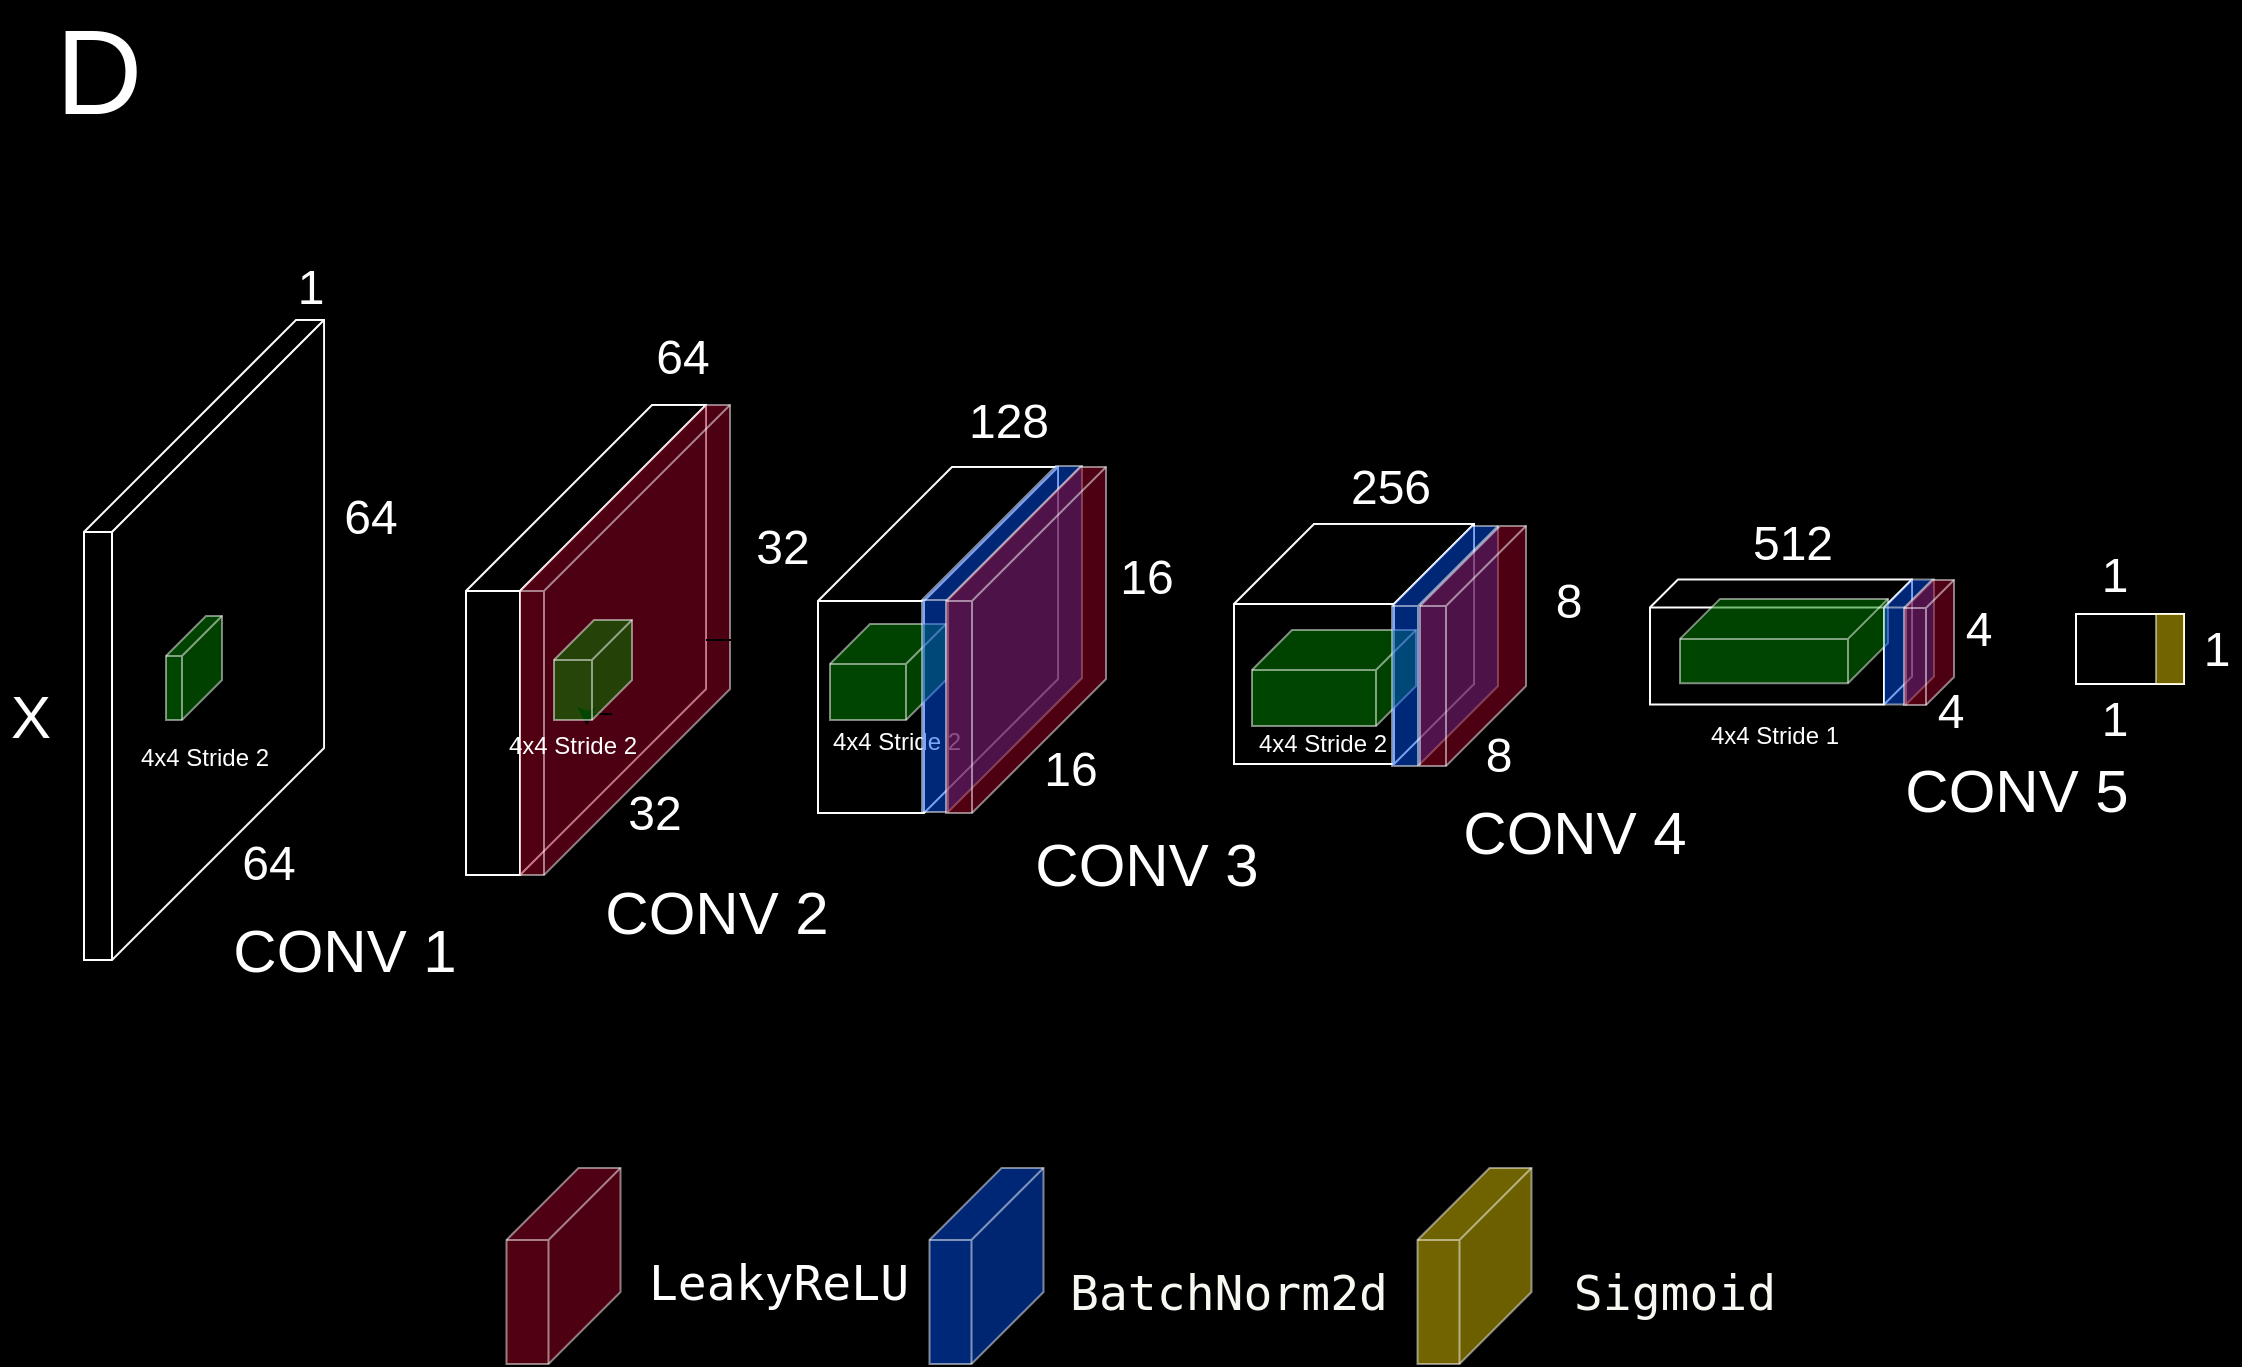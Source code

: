 <mxfile version="14.6.11" type="github">
  <diagram id="aw4TtTJ2CJ5YBK6EC5cA" name="第 1 页">
    <mxGraphModel dx="1389" dy="840" grid="0" gridSize="10" guides="1" tooltips="1" connect="1" arrows="1" fold="1" page="1" pageScale="1" pageWidth="1169" pageHeight="827" background="#000000" math="0" shadow="0">
      <root>
        <mxCell id="0" />
        <mxCell id="1" parent="0" />
        <mxCell id="WMnvuN_LtXJiwmp-fKAC-5" value="" style="shape=cube;whiteSpace=wrap;html=1;boundedLbl=1;backgroundOutline=1;darkOpacity=0.05;darkOpacity2=0.1;size=93;flipH=1;fillColor=none;strokeColor=#FFFFFF;" parent="1" vertex="1">
          <mxGeometry x="265" y="249.5" width="120" height="235" as="geometry" />
        </mxCell>
        <mxCell id="WMnvuN_LtXJiwmp-fKAC-67" value="" style="shape=cube;whiteSpace=wrap;html=1;boundedLbl=1;backgroundOutline=1;darkOpacity=0.05;darkOpacity2=0.1;size=93;flipH=1;fillColor=#a20025;opacity=50;fontColor=#ffffff;strokeColor=#FFFFFF;" parent="1" vertex="1">
          <mxGeometry x="292" y="249.5" width="105" height="235" as="geometry" />
        </mxCell>
        <mxCell id="WMnvuN_LtXJiwmp-fKAC-4" value="" style="shape=cube;whiteSpace=wrap;html=1;boundedLbl=1;backgroundOutline=1;darkOpacity=0.05;darkOpacity2=0.1;size=106;flipH=1;fillColor=none;strokeColor=#FFFFFF;" parent="1" vertex="1">
          <mxGeometry x="74" y="207" width="120" height="320" as="geometry" />
        </mxCell>
        <mxCell id="WMnvuN_LtXJiwmp-fKAC-7" value="" style="edgeStyle=orthogonalEdgeStyle;rounded=0;orthogonalLoop=1;jettySize=auto;html=1;" parent="1" source="WMnvuN_LtXJiwmp-fKAC-5" target="WMnvuN_LtXJiwmp-fKAC-6" edge="1">
          <mxGeometry relative="1" as="geometry" />
        </mxCell>
        <mxCell id="WMnvuN_LtXJiwmp-fKAC-6" value="" style="shape=cube;whiteSpace=wrap;html=1;boundedLbl=1;backgroundOutline=1;darkOpacity=0.05;darkOpacity2=0.1;size=67;flipH=1;fillColor=none;strokeColor=#FFFFFF;" parent="1" vertex="1">
          <mxGeometry x="441" y="280.5" width="120" height="173" as="geometry" />
        </mxCell>
        <mxCell id="WMnvuN_LtXJiwmp-fKAC-8" value="" style="shape=cube;whiteSpace=wrap;html=1;boundedLbl=1;backgroundOutline=1;darkOpacity=0.05;darkOpacity2=0.1;size=40;flipH=1;fillColor=none;strokeColor=#FFFFFF;" parent="1" vertex="1">
          <mxGeometry x="649" y="309" width="120" height="120" as="geometry" />
        </mxCell>
        <mxCell id="WMnvuN_LtXJiwmp-fKAC-28" value="" style="edgeStyle=orthogonalEdgeStyle;rounded=0;orthogonalLoop=1;jettySize=auto;html=1;" parent="1" target="WMnvuN_LtXJiwmp-fKAC-27" edge="1">
          <mxGeometry relative="1" as="geometry">
            <mxPoint x="927.471" y="336.75" as="sourcePoint" />
          </mxGeometry>
        </mxCell>
        <mxCell id="WMnvuN_LtXJiwmp-fKAC-9" value="" style="shape=cube;whiteSpace=wrap;html=1;boundedLbl=1;backgroundOutline=1;darkOpacity=0.05;darkOpacity2=0.1;size=14;flipH=1;fillColor=none;strokeColor=#FFFFFF;" parent="1" vertex="1">
          <mxGeometry x="857" y="336.75" width="131" height="62.5" as="geometry" />
        </mxCell>
        <mxCell id="WMnvuN_LtXJiwmp-fKAC-31" style="edgeStyle=orthogonalEdgeStyle;rounded=0;orthogonalLoop=1;jettySize=auto;html=1;exitX=0.5;exitY=1;exitDx=0;exitDy=0;" parent="1" edge="1">
          <mxGeometry relative="1" as="geometry">
            <mxPoint x="1120.571" y="384" as="targetPoint" />
            <mxPoint x="1087" y="384.5" as="sourcePoint" />
          </mxGeometry>
        </mxCell>
        <mxCell id="WMnvuN_LtXJiwmp-fKAC-15" value="&lt;font color=&quot;#ffffff&quot; style=&quot;font-size: 24px&quot;&gt;64&lt;/font&gt;" style="text;html=1;align=center;verticalAlign=middle;resizable=0;points=[];autosize=1;" parent="1" vertex="1">
          <mxGeometry x="148" y="468" width="36" height="22" as="geometry" />
        </mxCell>
        <mxCell id="WMnvuN_LtXJiwmp-fKAC-16" value="&lt;font color=&quot;#ffffff&quot; style=&quot;font-size: 24px&quot;&gt;64&lt;/font&gt;" style="text;html=1;align=center;verticalAlign=middle;resizable=0;points=[];autosize=1;" parent="1" vertex="1">
          <mxGeometry x="199" y="295" width="36" height="22" as="geometry" />
        </mxCell>
        <mxCell id="WMnvuN_LtXJiwmp-fKAC-17" value="&lt;font color=&quot;#ffffff&quot; style=&quot;font-size: 24px&quot;&gt;1&lt;/font&gt;" style="text;html=1;align=center;verticalAlign=middle;resizable=0;points=[];autosize=1;" parent="1" vertex="1">
          <mxGeometry x="175" y="180" width="24" height="22" as="geometry" />
        </mxCell>
        <mxCell id="WMnvuN_LtXJiwmp-fKAC-18" value="&lt;font color=&quot;#ffffff&quot; style=&quot;font-size: 24px&quot;&gt;32&lt;/font&gt;" style="text;html=1;align=center;verticalAlign=middle;resizable=0;points=[];autosize=1;" parent="1" vertex="1">
          <mxGeometry x="341" y="443" width="36" height="22" as="geometry" />
        </mxCell>
        <mxCell id="WMnvuN_LtXJiwmp-fKAC-19" value="&lt;font color=&quot;#ffffff&quot; style=&quot;font-size: 24px&quot;&gt;32&lt;/font&gt;" style="text;html=1;align=center;verticalAlign=middle;resizable=0;points=[];autosize=1;" parent="1" vertex="1">
          <mxGeometry x="405" y="310" width="36" height="22" as="geometry" />
        </mxCell>
        <mxCell id="WMnvuN_LtXJiwmp-fKAC-20" value="&lt;font color=&quot;#ffffff&quot; style=&quot;font-size: 24px&quot;&gt;64&lt;/font&gt;" style="text;html=1;align=center;verticalAlign=middle;resizable=0;points=[];autosize=1;" parent="1" vertex="1">
          <mxGeometry x="355" y="215" width="36" height="22" as="geometry" />
        </mxCell>
        <mxCell id="WMnvuN_LtXJiwmp-fKAC-21" value="&lt;font color=&quot;#ffffff&quot; style=&quot;font-size: 24px&quot;&gt;16&lt;/font&gt;" style="text;html=1;align=center;verticalAlign=middle;resizable=0;points=[];autosize=1;" parent="1" vertex="1">
          <mxGeometry x="549" y="421" width="36" height="22" as="geometry" />
        </mxCell>
        <mxCell id="WMnvuN_LtXJiwmp-fKAC-22" value="&lt;span style=&quot;color: rgb(255 , 255 , 255) ; font-size: 24px&quot;&gt;16&lt;/span&gt;" style="text;html=1;align=center;verticalAlign=middle;resizable=0;points=[];autosize=1;" parent="1" vertex="1">
          <mxGeometry x="587" y="325.44" width="36" height="22" as="geometry" />
        </mxCell>
        <mxCell id="WMnvuN_LtXJiwmp-fKAC-23" value="&lt;span style=&quot;color: rgb(255 , 255 , 255) ; font-size: 24px&quot;&gt;128&lt;/span&gt;" style="text;html=1;align=center;verticalAlign=middle;resizable=0;points=[];autosize=1;" parent="1" vertex="1">
          <mxGeometry x="511" y="247" width="50" height="22" as="geometry" />
        </mxCell>
        <mxCell id="WMnvuN_LtXJiwmp-fKAC-24" value="&lt;span style=&quot;color: rgb(255 , 255 , 255) ; font-size: 24px&quot;&gt;8&lt;/span&gt;" style="text;html=1;align=center;verticalAlign=middle;resizable=0;points=[];autosize=1;" parent="1" vertex="1">
          <mxGeometry x="769" y="414" width="24" height="22" as="geometry" />
        </mxCell>
        <mxCell id="WMnvuN_LtXJiwmp-fKAC-25" value="&lt;span style=&quot;color: rgb(255 , 255 , 255) ; font-size: 24px&quot;&gt;8&lt;/span&gt;" style="text;html=1;align=center;verticalAlign=middle;resizable=0;points=[];autosize=1;" parent="1" vertex="1">
          <mxGeometry x="804" y="336.75" width="24" height="22" as="geometry" />
        </mxCell>
        <mxCell id="WMnvuN_LtXJiwmp-fKAC-26" value="&lt;span style=&quot;color: rgb(255 , 255 , 255) ; font-size: 24px&quot;&gt;256&lt;/span&gt;" style="text;html=1;align=center;verticalAlign=middle;resizable=0;points=[];autosize=1;" parent="1" vertex="1">
          <mxGeometry x="702" y="280" width="50" height="22" as="geometry" />
        </mxCell>
        <mxCell id="WMnvuN_LtXJiwmp-fKAC-27" value="&lt;span style=&quot;color: rgb(255 , 255 , 255) ; font-size: 24px&quot;&gt;512&lt;/span&gt;" style="text;html=1;align=center;verticalAlign=middle;resizable=0;points=[];autosize=1;" parent="1" vertex="1">
          <mxGeometry x="902.5" y="308" width="50" height="22" as="geometry" />
        </mxCell>
        <mxCell id="WMnvuN_LtXJiwmp-fKAC-29" value="&lt;span style=&quot;color: rgb(255 , 255 , 255) ; font-size: 24px&quot;&gt;4&lt;/span&gt;" style="text;html=1;align=center;verticalAlign=middle;resizable=0;points=[];autosize=1;" parent="1" vertex="1">
          <mxGeometry x="995" y="392" width="24" height="22" as="geometry" />
        </mxCell>
        <mxCell id="WMnvuN_LtXJiwmp-fKAC-30" value="&lt;span style=&quot;color: rgb(255 , 255 , 255) ; font-size: 24px&quot;&gt;4&lt;/span&gt;" style="text;html=1;align=center;verticalAlign=middle;resizable=0;points=[];autosize=1;" parent="1" vertex="1">
          <mxGeometry x="1009" y="351" width="24" height="22" as="geometry" />
        </mxCell>
        <mxCell id="WMnvuN_LtXJiwmp-fKAC-32" value="&lt;span style=&quot;color: rgb(255 , 255 , 255) ; font-size: 24px&quot;&gt;1&lt;/span&gt;" style="text;html=1;align=center;verticalAlign=middle;resizable=0;points=[];autosize=1;" parent="1" vertex="1">
          <mxGeometry x="1077" y="324.44" width="24" height="22" as="geometry" />
        </mxCell>
        <mxCell id="WMnvuN_LtXJiwmp-fKAC-33" value="&lt;span style=&quot;color: rgb(255 , 255 , 255) ; font-size: 24px&quot;&gt;1&lt;/span&gt;" style="text;html=1;align=center;verticalAlign=middle;resizable=0;points=[];autosize=1;" parent="1" vertex="1">
          <mxGeometry x="1128" y="360.5" width="24" height="22" as="geometry" />
        </mxCell>
        <mxCell id="WMnvuN_LtXJiwmp-fKAC-41" style="edgeStyle=orthogonalEdgeStyle;rounded=0;orthogonalLoop=1;jettySize=auto;html=1;exitX=0;exitY=0;exitDx=10;exitDy=47;exitPerimeter=0;fontColor=#FFFFFF;" parent="1" source="WMnvuN_LtXJiwmp-fKAC-34" edge="1">
          <mxGeometry relative="1" as="geometry">
            <mxPoint x="325.429" y="409.714" as="targetPoint" />
          </mxGeometry>
        </mxCell>
        <mxCell id="WMnvuN_LtXJiwmp-fKAC-34" value="" style="shape=cube;whiteSpace=wrap;html=1;boundedLbl=1;backgroundOutline=1;darkOpacity=0.05;darkOpacity2=0.1;comic=0;fillColor=#008a00;flipH=1;opacity=50;fontColor=#ffffff;strokeColor=#FFFFFF;" parent="1" vertex="1">
          <mxGeometry x="309" y="357" width="39" height="50" as="geometry" />
        </mxCell>
        <mxCell id="WMnvuN_LtXJiwmp-fKAC-37" value="4x4 Stride 2&lt;br&gt;" style="text;html=1;strokeColor=none;fillColor=none;align=center;verticalAlign=middle;whiteSpace=wrap;rounded=0;comic=0;fontColor=#FFFFFF;" parent="1" vertex="1">
          <mxGeometry x="279" y="410" width="79" height="20" as="geometry" />
        </mxCell>
        <mxCell id="WMnvuN_LtXJiwmp-fKAC-46" style="edgeStyle=orthogonalEdgeStyle;rounded=0;orthogonalLoop=1;jettySize=auto;html=1;exitX=0;exitY=0;exitDx=10;exitDy=47;exitPerimeter=0;fontColor=#FFFFFF;" parent="1" source="WMnvuN_LtXJiwmp-fKAC-47" edge="1">
          <mxGeometry relative="1" as="geometry">
            <mxPoint x="129.429" y="409.714" as="targetPoint" />
          </mxGeometry>
        </mxCell>
        <mxCell id="WMnvuN_LtXJiwmp-fKAC-47" value="" style="shape=cube;whiteSpace=wrap;html=1;boundedLbl=1;backgroundOutline=1;darkOpacity=0.05;darkOpacity2=0.1;comic=0;fillColor=#008a00;flipH=1;opacity=50;fontColor=#ffffff;strokeColor=#FFFFFF;" parent="1" vertex="1">
          <mxGeometry x="115" y="355" width="28" height="52" as="geometry" />
        </mxCell>
        <mxCell id="WMnvuN_LtXJiwmp-fKAC-48" value="4x4 Stride 2&lt;br&gt;" style="text;html=1;strokeColor=none;fillColor=none;align=center;verticalAlign=middle;whiteSpace=wrap;rounded=0;comic=0;fontColor=#FFFFFF;" parent="1" vertex="1">
          <mxGeometry x="94.5" y="416" width="79" height="20" as="geometry" />
        </mxCell>
        <mxCell id="WMnvuN_LtXJiwmp-fKAC-49" style="edgeStyle=orthogonalEdgeStyle;rounded=0;orthogonalLoop=1;jettySize=auto;html=1;exitX=0;exitY=0;exitDx=10;exitDy=47;exitPerimeter=0;fontColor=#FFFFFF;" parent="1" source="WMnvuN_LtXJiwmp-fKAC-50" edge="1">
          <mxGeometry relative="1" as="geometry">
            <mxPoint x="504.429" y="409.714" as="targetPoint" />
          </mxGeometry>
        </mxCell>
        <mxCell id="WMnvuN_LtXJiwmp-fKAC-50" value="" style="shape=cube;whiteSpace=wrap;html=1;boundedLbl=1;backgroundOutline=1;darkOpacity=0.05;darkOpacity2=0.1;comic=0;fillColor=#008a00;flipH=1;opacity=50;fontColor=#ffffff;strokeColor=#FFFFFF;" parent="1" vertex="1">
          <mxGeometry x="447" y="359" width="58" height="48" as="geometry" />
        </mxCell>
        <mxCell id="WMnvuN_LtXJiwmp-fKAC-51" value="4x4 Stride 2&lt;br&gt;" style="text;html=1;strokeColor=none;fillColor=none;align=center;verticalAlign=middle;whiteSpace=wrap;rounded=0;comic=0;fontColor=#FFFFFF;" parent="1" vertex="1">
          <mxGeometry x="441" y="408" width="79" height="20" as="geometry" />
        </mxCell>
        <mxCell id="WMnvuN_LtXJiwmp-fKAC-55" value="" style="shape=cube;whiteSpace=wrap;html=1;boundedLbl=1;backgroundOutline=1;darkOpacity=0.05;darkOpacity2=0.1;comic=0;fillColor=#008a00;flipH=1;opacity=50;fontColor=#ffffff;strokeColor=#FFFFFF;" parent="1" vertex="1">
          <mxGeometry x="658" y="362" width="82" height="48" as="geometry" />
        </mxCell>
        <mxCell id="WMnvuN_LtXJiwmp-fKAC-56" value="4x4 Stride 2&lt;br&gt;" style="text;html=1;strokeColor=none;fillColor=none;align=center;verticalAlign=middle;whiteSpace=wrap;rounded=0;comic=0;fontColor=#FFFFFF;" parent="1" vertex="1">
          <mxGeometry x="654" y="409" width="79" height="20" as="geometry" />
        </mxCell>
        <mxCell id="WMnvuN_LtXJiwmp-fKAC-59" value="" style="shape=cube;whiteSpace=wrap;html=1;boundedLbl=1;backgroundOutline=1;darkOpacity=0.05;darkOpacity2=0.1;comic=0;fillColor=#008a00;flipH=1;opacity=50;fontColor=#ffffff;strokeColor=#FFFFFF;" parent="1" vertex="1">
          <mxGeometry x="872" y="346.44" width="104" height="42.13" as="geometry" />
        </mxCell>
        <mxCell id="WMnvuN_LtXJiwmp-fKAC-60" value="4x4 Stride 1" style="text;html=1;strokeColor=none;fillColor=none;align=center;verticalAlign=middle;whiteSpace=wrap;rounded=0;comic=0;fontColor=#FFFFFF;" parent="1" vertex="1">
          <mxGeometry x="880" y="405" width="79" height="20" as="geometry" />
        </mxCell>
        <mxCell id="WMnvuN_LtXJiwmp-fKAC-69" value="" style="shape=cube;whiteSpace=wrap;html=1;boundedLbl=1;backgroundOutline=1;darkOpacity=0.05;darkOpacity2=0.1;size=67;flipH=1;fillColor=#0050ef;fontColor=#ffffff;opacity=50;strokeColor=#FFFFFF;" parent="1" vertex="1">
          <mxGeometry x="493" y="280" width="80" height="173" as="geometry" />
        </mxCell>
        <mxCell id="WMnvuN_LtXJiwmp-fKAC-70" value="" style="shape=cube;whiteSpace=wrap;html=1;boundedLbl=1;backgroundOutline=1;darkOpacity=0.05;darkOpacity2=0.1;size=67;flipH=1;fillColor=#a20025;fontColor=#ffffff;opacity=50;strokeColor=#FFFFFF;" parent="1" vertex="1">
          <mxGeometry x="505" y="280.5" width="80" height="173" as="geometry" />
        </mxCell>
        <mxCell id="WMnvuN_LtXJiwmp-fKAC-71" value="" style="shape=cube;whiteSpace=wrap;html=1;boundedLbl=1;backgroundOutline=1;darkOpacity=0.05;darkOpacity2=0.1;size=40;flipH=1;fillColor=#0050ef;fontColor=#ffffff;opacity=50;strokeColor=#FFFFFF;" parent="1" vertex="1">
          <mxGeometry x="728" y="310" width="53" height="120" as="geometry" />
        </mxCell>
        <mxCell id="WMnvuN_LtXJiwmp-fKAC-73" value="" style="shape=cube;whiteSpace=wrap;html=1;boundedLbl=1;backgroundOutline=1;darkOpacity=0.05;darkOpacity2=0.1;size=14;flipH=1;fillColor=#0050ef;fontColor=#ffffff;opacity=50;strokeColor=#FFFFFF;" parent="1" vertex="1">
          <mxGeometry x="974" y="336.75" width="25" height="62.5" as="geometry" />
        </mxCell>
        <mxCell id="WMnvuN_LtXJiwmp-fKAC-75" value="" style="rounded=0;whiteSpace=wrap;html=1;comic=0;fillColor=none;fontColor=#FFFFFF;strokeColor=#FFFFFF;" parent="1" vertex="1">
          <mxGeometry x="1070" y="354" width="54" height="35" as="geometry" />
        </mxCell>
        <mxCell id="WMnvuN_LtXJiwmp-fKAC-76" value="" style="rounded=0;whiteSpace=wrap;html=1;comic=0;fillColor=#e3c800;fontColor=#ffffff;strokeColor=#FFFFFF;opacity=50;" parent="1" vertex="1">
          <mxGeometry x="1110" y="354" width="14" height="35" as="geometry" />
        </mxCell>
        <mxCell id="WMnvuN_LtXJiwmp-fKAC-77" value="" style="shape=cube;whiteSpace=wrap;html=1;boundedLbl=1;backgroundOutline=1;darkOpacity=0.05;darkOpacity2=0.1;size=40;flipH=1;fillColor=#a20025;fontColor=#ffffff;opacity=50;strokeColor=#FFFFFF;" parent="1" vertex="1">
          <mxGeometry x="742" y="310" width="53" height="120" as="geometry" />
        </mxCell>
        <mxCell id="WMnvuN_LtXJiwmp-fKAC-78" value="" style="shape=cube;whiteSpace=wrap;html=1;boundedLbl=1;backgroundOutline=1;darkOpacity=0.05;darkOpacity2=0.1;size=14;flipH=1;fillColor=#a20025;fontColor=#ffffff;opacity=50;strokeColor=#FFFFFF;" parent="1" vertex="1">
          <mxGeometry x="984" y="337" width="25" height="62.5" as="geometry" />
        </mxCell>
        <mxCell id="WMnvuN_LtXJiwmp-fKAC-79" value="CONV 1" style="text;html=1;align=center;verticalAlign=middle;resizable=0;points=[];autosize=1;fontColor=#FFFFFF;fontSize=30;" parent="1" vertex="1">
          <mxGeometry x="143" y="502" width="122" height="40" as="geometry" />
        </mxCell>
        <mxCell id="WMnvuN_LtXJiwmp-fKAC-80" value="CONV 2" style="text;html=1;align=center;verticalAlign=middle;resizable=0;points=[];autosize=1;fontColor=#FFFFFF;fontSize=30;" parent="1" vertex="1">
          <mxGeometry x="329" y="483" width="122" height="40" as="geometry" />
        </mxCell>
        <mxCell id="WMnvuN_LtXJiwmp-fKAC-81" value="CONV 3" style="text;html=1;align=center;verticalAlign=middle;resizable=0;points=[];autosize=1;fontColor=#FFFFFF;fontSize=30;" parent="1" vertex="1">
          <mxGeometry x="544" y="459" width="122" height="40" as="geometry" />
        </mxCell>
        <mxCell id="WMnvuN_LtXJiwmp-fKAC-82" value="CONV 4" style="text;html=1;align=center;verticalAlign=middle;resizable=0;points=[];autosize=1;fontColor=#FFFFFF;fontSize=30;" parent="1" vertex="1">
          <mxGeometry x="758" y="443" width="122" height="40" as="geometry" />
        </mxCell>
        <mxCell id="WMnvuN_LtXJiwmp-fKAC-83" value="CONV 5&lt;br&gt;" style="text;html=1;align=center;verticalAlign=middle;resizable=0;points=[];autosize=1;fontColor=#FFFFFF;fontSize=30;" parent="1" vertex="1">
          <mxGeometry x="979" y="422" width="122" height="40" as="geometry" />
        </mxCell>
        <mxCell id="WMnvuN_LtXJiwmp-fKAC-84" value="&lt;font style=&quot;font-size: 60px&quot;&gt;D&lt;/font&gt;" style="text;html=1;align=center;verticalAlign=middle;resizable=0;points=[];autosize=1;fontSize=30;fontColor=#FFFFFF;" parent="1" vertex="1">
          <mxGeometry x="54" y="58" width="53" height="50" as="geometry" />
        </mxCell>
        <mxCell id="WMnvuN_LtXJiwmp-fKAC-85" value="X" style="text;html=1;align=center;verticalAlign=middle;resizable=0;points=[];autosize=1;fontColor=#FFFFFF;fontSize=30;" parent="1" vertex="1">
          <mxGeometry x="32" y="385" width="30" height="40" as="geometry" />
        </mxCell>
        <mxCell id="WMnvuN_LtXJiwmp-fKAC-87" value="" style="shape=cube;whiteSpace=wrap;html=1;boundedLbl=1;backgroundOutline=1;darkOpacity=0.05;darkOpacity2=0.1;size=36;flipH=1;fillColor=#a20025;opacity=50;fontColor=#ffffff;strokeColor=#FFFFFF;" parent="1" vertex="1">
          <mxGeometry x="285.25" y="631" width="57" height="98" as="geometry" />
        </mxCell>
        <mxCell id="WMnvuN_LtXJiwmp-fKAC-90" value="&lt;span style=&quot;font-family: &amp;#34;source code pro&amp;#34; , &amp;#34;dejavu sans mono&amp;#34; , &amp;#34;ubuntu mono&amp;#34; , &amp;#34;anonymous pro&amp;#34; , &amp;#34;droid sans mono&amp;#34; , &amp;#34;menlo&amp;#34; , &amp;#34;monaco&amp;#34; , &amp;#34;consolas&amp;#34; , &amp;#34;inconsolata&amp;#34; , &amp;#34;courier&amp;#34; , monospace , &amp;#34;pingfang sc&amp;#34; , &amp;#34;microsoft yahei&amp;#34; , sans-serif ; font-size: 24px ; background-color: rgb(0 , 0 , 0)&quot;&gt;LeakyReLU&lt;/span&gt;" style="text;html=1;align=center;verticalAlign=middle;resizable=0;points=[];autosize=1;fontSize=30;fontColor=#FFFFFF;shadow=0;" parent="1" vertex="1">
          <mxGeometry x="351.25" y="665" width="140" height="42" as="geometry" />
        </mxCell>
        <mxCell id="WMnvuN_LtXJiwmp-fKAC-91" value="" style="shape=cube;whiteSpace=wrap;html=1;boundedLbl=1;backgroundOutline=1;darkOpacity=0.05;darkOpacity2=0.1;size=36;flipH=1;fillColor=#0050ef;opacity=50;fontColor=#ffffff;strokeColor=#FFFFFF;" parent="1" vertex="1">
          <mxGeometry x="496.75" y="631" width="57" height="98" as="geometry" />
        </mxCell>
        <mxCell id="WMnvuN_LtXJiwmp-fKAC-92" value="&lt;span style=&quot;color: rgb(248 , 248 , 242) ; font-family: &amp;#34;source code pro&amp;#34; , &amp;#34;dejavu sans mono&amp;#34; , &amp;#34;ubuntu mono&amp;#34; , &amp;#34;anonymous pro&amp;#34; , &amp;#34;droid sans mono&amp;#34; , &amp;#34;menlo&amp;#34; , &amp;#34;monaco&amp;#34; , &amp;#34;consolas&amp;#34; , &amp;#34;inconsolata&amp;#34; , &amp;#34;courier&amp;#34; , monospace , &amp;#34;pingfang sc&amp;#34; , &amp;#34;microsoft yahei&amp;#34; , sans-serif ; background-color: rgb(0 , 0 , 0)&quot;&gt;&lt;font style=&quot;font-size: 24px&quot;&gt;BatchNorm2d&lt;/font&gt;&lt;/span&gt;" style="text;html=1;align=center;verticalAlign=middle;resizable=0;points=[];autosize=1;fontSize=30;fontColor=#FFFFFF;fillColor=#000000;" parent="1" vertex="1">
          <mxGeometry x="561.75" y="670" width="169" height="42" as="geometry" />
        </mxCell>
        <mxCell id="WMnvuN_LtXJiwmp-fKAC-93" value="" style="shape=cube;whiteSpace=wrap;html=1;boundedLbl=1;backgroundOutline=1;darkOpacity=0.05;darkOpacity2=0.1;size=36;flipH=1;fillColor=#e3c800;opacity=50;fontColor=#ffffff;strokeColor=#FFFFFF;" parent="1" vertex="1">
          <mxGeometry x="740.75" y="631" width="57" height="98" as="geometry" />
        </mxCell>
        <mxCell id="WMnvuN_LtXJiwmp-fKAC-94" value="&lt;span style=&quot;color: rgb(248 , 248 , 242) ; font-family: &amp;#34;source code pro&amp;#34; , &amp;#34;dejavu sans mono&amp;#34; , &amp;#34;ubuntu mono&amp;#34; , &amp;#34;anonymous pro&amp;#34; , &amp;#34;droid sans mono&amp;#34; , &amp;#34;menlo&amp;#34; , &amp;#34;monaco&amp;#34; , &amp;#34;consolas&amp;#34; , &amp;#34;inconsolata&amp;#34; , &amp;#34;courier&amp;#34; , monospace , &amp;#34;pingfang sc&amp;#34; , &amp;#34;microsoft yahei&amp;#34; , sans-serif&quot;&gt;&lt;font style=&quot;font-size: 24px&quot;&gt;&lt;span style=&quot;background-color: rgb(0 , 0 , 0)&quot;&gt;Sigmoid&lt;/span&gt;&lt;br&gt;&lt;/font&gt;&lt;/span&gt;" style="text;html=1;align=center;verticalAlign=middle;resizable=0;points=[];autosize=1;fontSize=30;fontColor=#FFFFFF;" parent="1" vertex="1">
          <mxGeometry x="813.75" y="670" width="111" height="42" as="geometry" />
        </mxCell>
        <mxCell id="CmqVxkuEl3J2Q9xtDwk1-1" value="&lt;span style=&quot;color: rgb(255 , 255 , 255) ; font-size: 24px&quot;&gt;1&lt;/span&gt;" style="text;html=1;align=center;verticalAlign=middle;resizable=0;points=[];autosize=1;" vertex="1" parent="1">
          <mxGeometry x="1077" y="396" width="24" height="22" as="geometry" />
        </mxCell>
      </root>
    </mxGraphModel>
  </diagram>
</mxfile>
